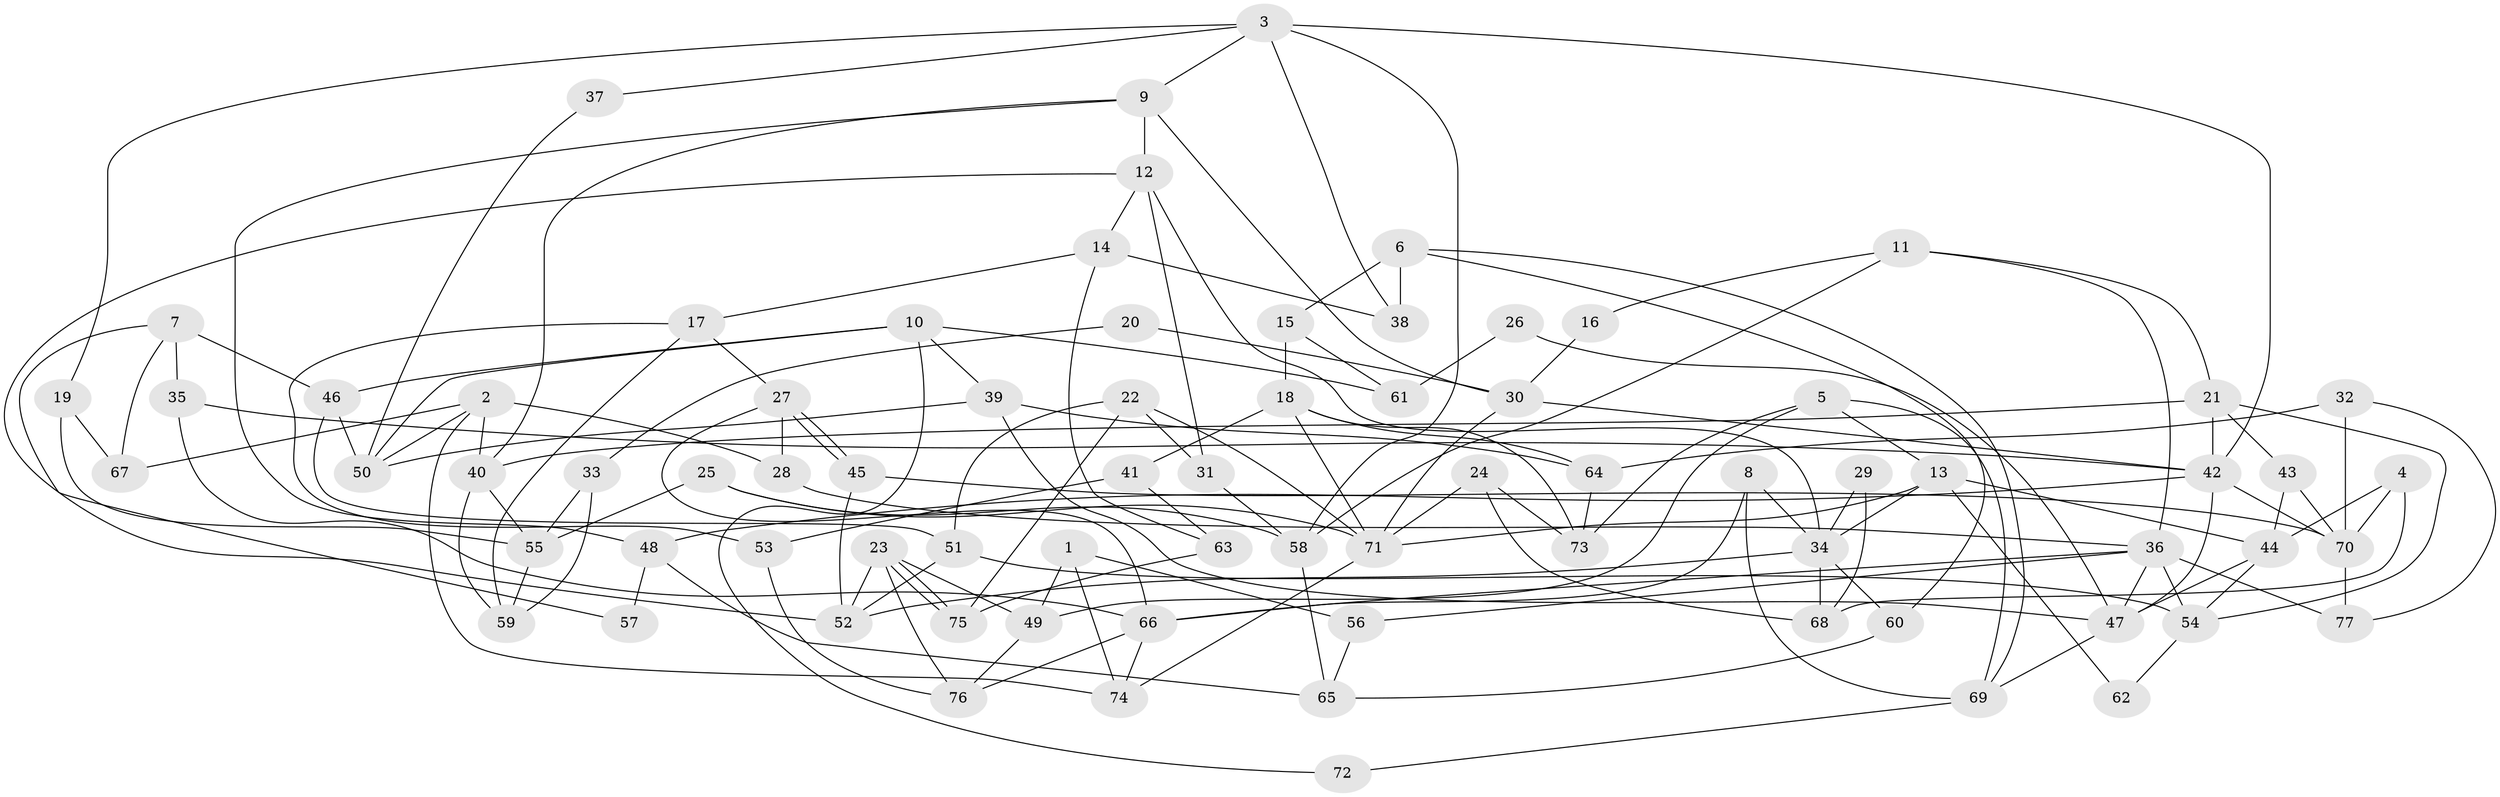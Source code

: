 // coarse degree distribution, {3: 0.22, 6: 0.16, 5: 0.24, 4: 0.1, 7: 0.08, 2: 0.1, 8: 0.06, 10: 0.02, 9: 0.02}
// Generated by graph-tools (version 1.1) at 2025/52/02/27/25 19:52:04]
// undirected, 77 vertices, 154 edges
graph export_dot {
graph [start="1"]
  node [color=gray90,style=filled];
  1;
  2;
  3;
  4;
  5;
  6;
  7;
  8;
  9;
  10;
  11;
  12;
  13;
  14;
  15;
  16;
  17;
  18;
  19;
  20;
  21;
  22;
  23;
  24;
  25;
  26;
  27;
  28;
  29;
  30;
  31;
  32;
  33;
  34;
  35;
  36;
  37;
  38;
  39;
  40;
  41;
  42;
  43;
  44;
  45;
  46;
  47;
  48;
  49;
  50;
  51;
  52;
  53;
  54;
  55;
  56;
  57;
  58;
  59;
  60;
  61;
  62;
  63;
  64;
  65;
  66;
  67;
  68;
  69;
  70;
  71;
  72;
  73;
  74;
  75;
  76;
  77;
  1 -- 74;
  1 -- 56;
  1 -- 49;
  2 -- 40;
  2 -- 28;
  2 -- 50;
  2 -- 67;
  2 -- 74;
  3 -- 9;
  3 -- 19;
  3 -- 37;
  3 -- 38;
  3 -- 42;
  3 -- 58;
  4 -- 44;
  4 -- 70;
  4 -- 68;
  5 -- 73;
  5 -- 49;
  5 -- 13;
  5 -- 69;
  6 -- 60;
  6 -- 69;
  6 -- 15;
  6 -- 38;
  7 -- 46;
  7 -- 35;
  7 -- 57;
  7 -- 67;
  8 -- 34;
  8 -- 69;
  8 -- 66;
  9 -- 12;
  9 -- 40;
  9 -- 30;
  9 -- 48;
  10 -- 50;
  10 -- 39;
  10 -- 46;
  10 -- 61;
  10 -- 72;
  11 -- 21;
  11 -- 36;
  11 -- 16;
  11 -- 58;
  12 -- 34;
  12 -- 52;
  12 -- 14;
  12 -- 31;
  13 -- 71;
  13 -- 34;
  13 -- 44;
  13 -- 62;
  14 -- 38;
  14 -- 17;
  14 -- 63;
  15 -- 18;
  15 -- 61;
  16 -- 30;
  17 -- 27;
  17 -- 53;
  17 -- 59;
  18 -- 41;
  18 -- 71;
  18 -- 64;
  18 -- 73;
  19 -- 55;
  19 -- 67;
  20 -- 30;
  20 -- 33;
  21 -- 54;
  21 -- 42;
  21 -- 40;
  21 -- 43;
  22 -- 31;
  22 -- 71;
  22 -- 51;
  22 -- 75;
  23 -- 75;
  23 -- 75;
  23 -- 49;
  23 -- 52;
  23 -- 76;
  24 -- 73;
  24 -- 68;
  24 -- 71;
  25 -- 71;
  25 -- 58;
  25 -- 55;
  26 -- 47;
  26 -- 61;
  27 -- 45;
  27 -- 45;
  27 -- 66;
  27 -- 28;
  28 -- 36;
  29 -- 34;
  29 -- 68;
  30 -- 42;
  30 -- 71;
  31 -- 58;
  32 -- 70;
  32 -- 64;
  32 -- 77;
  33 -- 59;
  33 -- 55;
  34 -- 52;
  34 -- 60;
  34 -- 68;
  35 -- 42;
  35 -- 66;
  36 -- 66;
  36 -- 47;
  36 -- 54;
  36 -- 56;
  36 -- 77;
  37 -- 50;
  39 -- 47;
  39 -- 50;
  39 -- 64;
  40 -- 55;
  40 -- 59;
  41 -- 63;
  41 -- 53;
  42 -- 70;
  42 -- 47;
  42 -- 48;
  43 -- 70;
  43 -- 44;
  44 -- 47;
  44 -- 54;
  45 -- 52;
  45 -- 70;
  46 -- 51;
  46 -- 50;
  47 -- 69;
  48 -- 57;
  48 -- 65;
  49 -- 76;
  51 -- 54;
  51 -- 52;
  53 -- 76;
  54 -- 62;
  55 -- 59;
  56 -- 65;
  58 -- 65;
  60 -- 65;
  63 -- 75;
  64 -- 73;
  66 -- 74;
  66 -- 76;
  69 -- 72;
  70 -- 77;
  71 -- 74;
}
